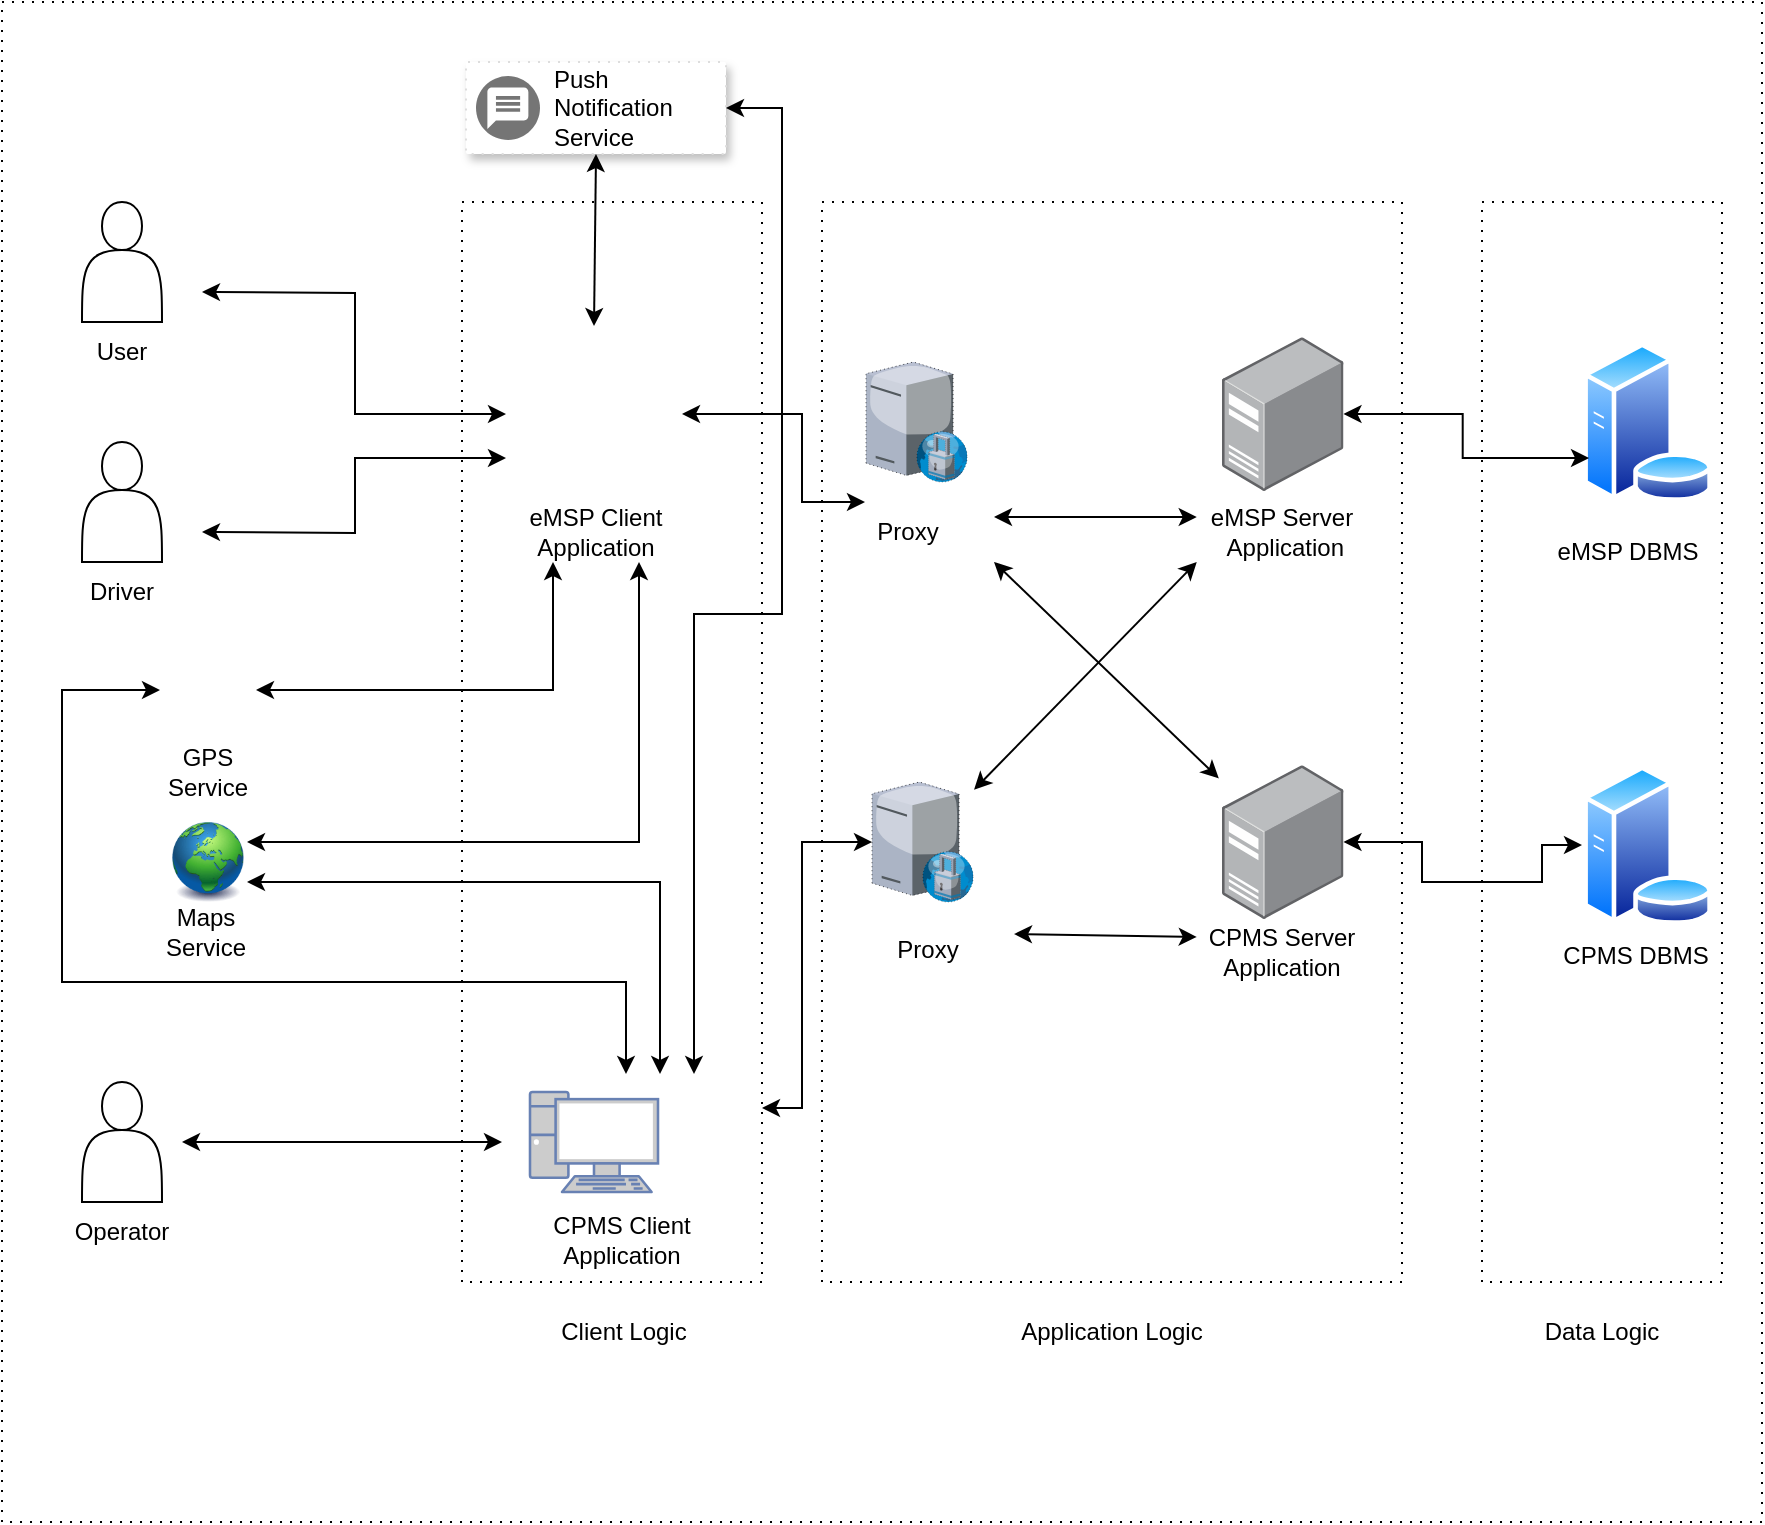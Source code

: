 <mxfile version="20.8.1" type="device"><diagram id="ieDjNm7DELOArTxD3Ovy" name="Pagina-1"><mxGraphModel dx="1050" dy="573" grid="1" gridSize="10" guides="1" tooltips="1" connect="1" arrows="1" fold="1" page="1" pageScale="1" pageWidth="827" pageHeight="1169" math="0" shadow="0"><root><mxCell id="0"/><mxCell id="1" parent="0"/><mxCell id="RuQWJTMhntQ2thax9mfZ-27" value="" style="rounded=0;whiteSpace=wrap;html=1;dashed=1;dashPattern=1 4;" parent="1" vertex="1"><mxGeometry y="40" width="880" height="760" as="geometry"/></mxCell><mxCell id="RuQWJTMhntQ2thax9mfZ-21" value="" style="rounded=0;whiteSpace=wrap;html=1;dashed=1;dashPattern=1 4;" parent="1" vertex="1"><mxGeometry x="230" y="140" width="150" height="540" as="geometry"/></mxCell><mxCell id="RuQWJTMhntQ2thax9mfZ-1" value="" style="shape=actor;whiteSpace=wrap;html=1;align=center;" parent="1" vertex="1"><mxGeometry x="40" y="140" width="40" height="60" as="geometry"/></mxCell><mxCell id="RuQWJTMhntQ2thax9mfZ-2" value="" style="shape=actor;whiteSpace=wrap;html=1;" parent="1" vertex="1"><mxGeometry x="40" y="260" width="40" height="60" as="geometry"/></mxCell><mxCell id="RuQWJTMhntQ2thax9mfZ-3" value="" style="shape=actor;whiteSpace=wrap;html=1;" parent="1" vertex="1"><mxGeometry x="40" y="580" width="40" height="60" as="geometry"/></mxCell><mxCell id="RuQWJTMhntQ2thax9mfZ-4" value="User" style="text;html=1;strokeColor=none;fillColor=none;align=center;verticalAlign=middle;whiteSpace=wrap;rounded=0;" parent="1" vertex="1"><mxGeometry x="30" y="200" width="60" height="30" as="geometry"/></mxCell><mxCell id="RuQWJTMhntQ2thax9mfZ-5" value="Driver" style="text;html=1;strokeColor=none;fillColor=none;align=center;verticalAlign=middle;whiteSpace=wrap;rounded=0;" parent="1" vertex="1"><mxGeometry x="30" y="320" width="60" height="30" as="geometry"/></mxCell><mxCell id="RuQWJTMhntQ2thax9mfZ-6" value="Operator" style="text;html=1;strokeColor=none;fillColor=none;align=center;verticalAlign=middle;whiteSpace=wrap;rounded=0;" parent="1" vertex="1"><mxGeometry x="30" y="640" width="60" height="30" as="geometry"/></mxCell><mxCell id="RuQWJTMhntQ2thax9mfZ-7" value="" style="shape=image;html=1;verticalAlign=top;verticalLabelPosition=bottom;labelBackgroundColor=#ffffff;imageAspect=0;aspect=fixed;image=https://cdn4.iconfinder.com/data/icons/ionicons/512/icon-iphone-128.png" parent="1" vertex="1"><mxGeometry x="252" y="202" width="88" height="88" as="geometry"/></mxCell><mxCell id="RuQWJTMhntQ2thax9mfZ-8" value="" style="fontColor=#0066CC;verticalAlign=top;verticalLabelPosition=bottom;labelPosition=center;align=center;html=1;outlineConnect=0;fillColor=#CCCCCC;strokeColor=#6881B3;gradientColor=none;gradientDirection=north;strokeWidth=2;shape=mxgraph.networks.pc;" parent="1" vertex="1"><mxGeometry x="264" y="585" width="64" height="50" as="geometry"/></mxCell><mxCell id="RuQWJTMhntQ2thax9mfZ-9" value="" style="shape=image;html=1;verticalAlign=top;verticalLabelPosition=bottom;labelBackgroundColor=#ffffff;imageAspect=0;aspect=fixed;image=https://cdn4.iconfinder.com/data/icons/ionicons/512/icon-iphone-128.png" parent="1" vertex="1"><mxGeometry x="312" y="576" width="68" height="68" as="geometry"/></mxCell><mxCell id="RuQWJTMhntQ2thax9mfZ-10" value="eMSP Client Application" style="text;html=1;strokeColor=none;fillColor=none;align=center;verticalAlign=middle;whiteSpace=wrap;rounded=0;" parent="1" vertex="1"><mxGeometry x="254" y="290" width="86" height="30" as="geometry"/></mxCell><mxCell id="RuQWJTMhntQ2thax9mfZ-11" value="CPMS Client Application" style="text;html=1;strokeColor=none;fillColor=none;align=center;verticalAlign=middle;whiteSpace=wrap;rounded=0;" parent="1" vertex="1"><mxGeometry x="267" y="644" width="86" height="30" as="geometry"/></mxCell><mxCell id="RuQWJTMhntQ2thax9mfZ-12" value="" style="shape=image;html=1;verticalAlign=top;verticalLabelPosition=bottom;labelBackgroundColor=#ffffff;imageAspect=0;aspect=fixed;image=https://cdn1.iconfinder.com/data/icons/icons-for-a-site-1/64/advantage_nearby-128.png" parent="1" vertex="1"><mxGeometry x="79" y="360" width="48" height="48" as="geometry"/></mxCell><mxCell id="RuQWJTMhntQ2thax9mfZ-13" value="GPS Service" style="text;html=1;strokeColor=none;fillColor=none;align=center;verticalAlign=middle;whiteSpace=wrap;rounded=0;" parent="1" vertex="1"><mxGeometry x="73" y="410" width="60" height="30" as="geometry"/></mxCell><mxCell id="RuQWJTMhntQ2thax9mfZ-14" value="" style="image;html=1;image=img/lib/clip_art/general/Earth_globe_128x128.png" parent="1" vertex="1"><mxGeometry x="83.5" y="450" width="39" height="40" as="geometry"/></mxCell><mxCell id="RuQWJTMhntQ2thax9mfZ-15" value="Maps Service" style="text;html=1;strokeColor=none;fillColor=none;align=center;verticalAlign=middle;whiteSpace=wrap;rounded=0;" parent="1" vertex="1"><mxGeometry x="79" y="490" width="46" height="30" as="geometry"/></mxCell><mxCell id="RuQWJTMhntQ2thax9mfZ-22" value="" style="rounded=0;whiteSpace=wrap;html=1;dashed=1;dashPattern=1 4;" parent="1" vertex="1"><mxGeometry x="410" y="140" width="290" height="540" as="geometry"/></mxCell><mxCell id="RuQWJTMhntQ2thax9mfZ-23" value="" style="rounded=0;whiteSpace=wrap;html=1;dashed=1;dashPattern=1 4;" parent="1" vertex="1"><mxGeometry x="740" y="140" width="120" height="540" as="geometry"/></mxCell><mxCell id="RuQWJTMhntQ2thax9mfZ-24" value="Client Logic" style="text;html=1;strokeColor=none;fillColor=none;align=center;verticalAlign=middle;whiteSpace=wrap;rounded=0;" parent="1" vertex="1"><mxGeometry x="242" y="690" width="138" height="30" as="geometry"/></mxCell><mxCell id="RuQWJTMhntQ2thax9mfZ-25" value="Application Logic" style="text;html=1;strokeColor=none;fillColor=none;align=center;verticalAlign=middle;whiteSpace=wrap;rounded=0;" parent="1" vertex="1"><mxGeometry x="485" y="690" width="140" height="30" as="geometry"/></mxCell><mxCell id="RuQWJTMhntQ2thax9mfZ-26" value="Data Logic" style="text;html=1;strokeColor=none;fillColor=none;align=center;verticalAlign=middle;whiteSpace=wrap;rounded=0;" parent="1" vertex="1"><mxGeometry x="730" y="690" width="140" height="30" as="geometry"/></mxCell><mxCell id="RuQWJTMhntQ2thax9mfZ-28" value="" style="endArrow=classic;startArrow=classic;html=1;rounded=0;entryX=0;entryY=0.75;entryDx=0;entryDy=0;edgeStyle=orthogonalEdgeStyle;" parent="1" target="RuQWJTMhntQ2thax9mfZ-7" edge="1"><mxGeometry width="50" height="50" relative="1" as="geometry"><mxPoint x="100" y="305" as="sourcePoint"/><mxPoint x="490" y="420" as="targetPoint"/></mxGeometry></mxCell><mxCell id="RuQWJTMhntQ2thax9mfZ-31" value="" style="endArrow=classic;startArrow=classic;html=1;rounded=0;entryX=0;entryY=0.5;entryDx=0;entryDy=0;edgeStyle=orthogonalEdgeStyle;" parent="1" target="RuQWJTMhntQ2thax9mfZ-7" edge="1"><mxGeometry width="50" height="50" relative="1" as="geometry"><mxPoint x="100" y="185" as="sourcePoint"/><mxPoint x="184" y="110" as="targetPoint"/></mxGeometry></mxCell><mxCell id="RuQWJTMhntQ2thax9mfZ-36" value="" style="endArrow=classic;startArrow=classic;html=1;rounded=0;exitX=1;exitY=0.25;exitDx=0;exitDy=0;entryX=0.75;entryY=1;entryDx=0;entryDy=0;edgeStyle=orthogonalEdgeStyle;" parent="1" source="RuQWJTMhntQ2thax9mfZ-14" target="RuQWJTMhntQ2thax9mfZ-10" edge="1"><mxGeometry width="50" height="50" relative="1" as="geometry"><mxPoint x="440" y="470" as="sourcePoint"/><mxPoint x="490" y="420" as="targetPoint"/></mxGeometry></mxCell><mxCell id="RuQWJTMhntQ2thax9mfZ-37" value="" style="endArrow=classic;startArrow=classic;html=1;rounded=0;exitX=1;exitY=0.5;exitDx=0;exitDy=0;entryX=0.25;entryY=1;entryDx=0;entryDy=0;edgeStyle=orthogonalEdgeStyle;" parent="1" source="RuQWJTMhntQ2thax9mfZ-12" target="RuQWJTMhntQ2thax9mfZ-10" edge="1"><mxGeometry width="50" height="50" relative="1" as="geometry"><mxPoint x="440" y="470" as="sourcePoint"/><mxPoint x="490" y="420" as="targetPoint"/></mxGeometry></mxCell><mxCell id="RuQWJTMhntQ2thax9mfZ-40" value="" style="endArrow=classic;startArrow=classic;html=1;rounded=0;exitX=1;exitY=0.75;exitDx=0;exitDy=0;entryX=0.25;entryY=0;entryDx=0;entryDy=0;edgeStyle=orthogonalEdgeStyle;" parent="1" source="RuQWJTMhntQ2thax9mfZ-14" target="RuQWJTMhntQ2thax9mfZ-9" edge="1"><mxGeometry width="50" height="50" relative="1" as="geometry"><mxPoint x="440" y="470" as="sourcePoint"/><mxPoint x="490" y="420" as="targetPoint"/></mxGeometry></mxCell><mxCell id="RuQWJTMhntQ2thax9mfZ-41" value="" style="endArrow=classic;startArrow=classic;html=1;rounded=0;exitX=0;exitY=0.5;exitDx=0;exitDy=0;entryX=0;entryY=0;entryDx=0;entryDy=0;edgeStyle=orthogonalEdgeStyle;" parent="1" source="RuQWJTMhntQ2thax9mfZ-12" target="RuQWJTMhntQ2thax9mfZ-9" edge="1"><mxGeometry width="50" height="50" relative="1" as="geometry"><mxPoint x="440" y="470" as="sourcePoint"/><mxPoint x="490" y="420" as="targetPoint"/><Array as="points"><mxPoint x="30" y="384"/><mxPoint x="30" y="530"/><mxPoint x="312" y="530"/></Array></mxGeometry></mxCell><mxCell id="RuQWJTMhntQ2thax9mfZ-42" value="" style="verticalLabelPosition=bottom;sketch=0;aspect=fixed;html=1;verticalAlign=top;strokeColor=none;align=center;outlineConnect=0;shape=mxgraph.citrix.proxy_server;dashed=1;dashPattern=1 4;" parent="1" vertex="1"><mxGeometry x="432" y="220" width="51" height="60" as="geometry"/></mxCell><mxCell id="RuQWJTMhntQ2thax9mfZ-43" value="" style="verticalLabelPosition=bottom;sketch=0;aspect=fixed;html=1;verticalAlign=top;strokeColor=none;align=center;outlineConnect=0;shape=mxgraph.citrix.proxy_server;dashed=1;dashPattern=1 4;" parent="1" vertex="1"><mxGeometry x="435" y="430" width="51" height="60" as="geometry"/></mxCell><mxCell id="RuQWJTMhntQ2thax9mfZ-44" value="Proxy" style="text;html=1;strokeColor=none;fillColor=none;align=center;verticalAlign=middle;whiteSpace=wrap;rounded=0;" parent="1" vertex="1"><mxGeometry x="410" y="290" width="86" height="30" as="geometry"/></mxCell><mxCell id="RuQWJTMhntQ2thax9mfZ-45" value="Proxy" style="text;html=1;strokeColor=none;fillColor=none;align=center;verticalAlign=middle;whiteSpace=wrap;rounded=0;" parent="1" vertex="1"><mxGeometry x="420" y="498.5" width="86" height="30" as="geometry"/></mxCell><mxCell id="RuQWJTMhntQ2thax9mfZ-46" value="" style="points=[];aspect=fixed;html=1;align=center;shadow=0;dashed=0;image;image=img/lib/allied_telesis/computer_and_terminals/Server_Desktop.svg;dashPattern=1 4;" parent="1" vertex="1"><mxGeometry x="610" y="207.5" width="60.74" height="77" as="geometry"/></mxCell><mxCell id="RuQWJTMhntQ2thax9mfZ-47" value="" style="points=[];aspect=fixed;html=1;align=center;shadow=0;dashed=0;image;image=img/lib/allied_telesis/computer_and_terminals/Server_Desktop.svg;dashPattern=1 4;" parent="1" vertex="1"><mxGeometry x="610" y="421.5" width="60.74" height="77" as="geometry"/></mxCell><mxCell id="RuQWJTMhntQ2thax9mfZ-48" value="eMSP Server&lt;br&gt;&amp;nbsp;Application" style="text;html=1;strokeColor=none;fillColor=none;align=center;verticalAlign=middle;whiteSpace=wrap;rounded=0;" parent="1" vertex="1"><mxGeometry x="597.37" y="290" width="86" height="30" as="geometry"/></mxCell><mxCell id="RuQWJTMhntQ2thax9mfZ-49" value="CPMS Server Application" style="text;html=1;strokeColor=none;fillColor=none;align=center;verticalAlign=middle;whiteSpace=wrap;rounded=0;" parent="1" vertex="1"><mxGeometry x="597.37" y="500" width="86" height="30" as="geometry"/></mxCell><mxCell id="RuQWJTMhntQ2thax9mfZ-50" value="" style="endArrow=classic;startArrow=classic;html=1;rounded=0;" parent="1" edge="1"><mxGeometry width="50" height="50" relative="1" as="geometry"><mxPoint x="250" y="610" as="sourcePoint"/><mxPoint x="90" y="610" as="targetPoint"/></mxGeometry></mxCell><mxCell id="RuQWJTMhntQ2thax9mfZ-55" value="" style="endArrow=classic;startArrow=classic;html=1;rounded=0;exitX=1;exitY=0.25;exitDx=0;exitDy=0;entryX=0;entryY=0.25;entryDx=0;entryDy=0;edgeStyle=orthogonalEdgeStyle;" parent="1" source="RuQWJTMhntQ2thax9mfZ-44" target="RuQWJTMhntQ2thax9mfZ-48" edge="1"><mxGeometry width="50" height="50" relative="1" as="geometry"><mxPoint x="440" y="280" as="sourcePoint"/><mxPoint x="490" y="230" as="targetPoint"/><Array as="points"><mxPoint x="540" y="298"/><mxPoint x="540" y="298"/></Array></mxGeometry></mxCell><mxCell id="RuQWJTMhntQ2thax9mfZ-57" value="" style="endArrow=classic;startArrow=classic;html=1;rounded=0;exitX=1;exitY=0.25;exitDx=0;exitDy=0;entryX=0;entryY=0.25;entryDx=0;entryDy=0;" parent="1" source="RuQWJTMhntQ2thax9mfZ-45" target="RuQWJTMhntQ2thax9mfZ-49" edge="1"><mxGeometry width="50" height="50" relative="1" as="geometry"><mxPoint x="510" y="510" as="sourcePoint"/><mxPoint x="560" y="460" as="targetPoint"/></mxGeometry></mxCell><mxCell id="RuQWJTMhntQ2thax9mfZ-58" value="" style="endArrow=classic;startArrow=classic;html=1;rounded=0;entryX=-0.026;entryY=0.087;entryDx=0;entryDy=0;entryPerimeter=0;exitX=1;exitY=1;exitDx=0;exitDy=0;" parent="1" source="RuQWJTMhntQ2thax9mfZ-44" target="RuQWJTMhntQ2thax9mfZ-47" edge="1"><mxGeometry width="50" height="50" relative="1" as="geometry"><mxPoint x="440" y="380" as="sourcePoint"/><mxPoint x="490" y="330" as="targetPoint"/></mxGeometry></mxCell><mxCell id="RuQWJTMhntQ2thax9mfZ-59" value="" style="endArrow=classic;startArrow=classic;html=1;rounded=0;exitX=0;exitY=1;exitDx=0;exitDy=0;" parent="1" source="RuQWJTMhntQ2thax9mfZ-48" target="RuQWJTMhntQ2thax9mfZ-43" edge="1"><mxGeometry width="50" height="50" relative="1" as="geometry"><mxPoint x="493" y="330" as="sourcePoint"/><mxPoint x="618.421" y="438.199" as="targetPoint"/></mxGeometry></mxCell><mxCell id="RuQWJTMhntQ2thax9mfZ-60" value="" style="aspect=fixed;perimeter=ellipsePerimeter;html=1;align=center;shadow=0;dashed=0;spacingTop=3;image;image=img/lib/active_directory/database_server.svg;dashPattern=1 4;" parent="1" vertex="1"><mxGeometry x="790" y="210" width="65.6" height="80" as="geometry"/></mxCell><mxCell id="RuQWJTMhntQ2thax9mfZ-61" value="" style="aspect=fixed;perimeter=ellipsePerimeter;html=1;align=center;shadow=0;dashed=0;spacingTop=3;image;image=img/lib/active_directory/database_server.svg;dashPattern=1 4;" parent="1" vertex="1"><mxGeometry x="790" y="421.5" width="65.6" height="80" as="geometry"/></mxCell><mxCell id="RuQWJTMhntQ2thax9mfZ-62" value="eMSP DBMS" style="text;html=1;strokeColor=none;fillColor=none;align=center;verticalAlign=middle;whiteSpace=wrap;rounded=0;" parent="1" vertex="1"><mxGeometry x="769.6" y="300" width="86" height="30" as="geometry"/></mxCell><mxCell id="RuQWJTMhntQ2thax9mfZ-63" value="CPMS DBMS" style="text;html=1;strokeColor=none;fillColor=none;align=center;verticalAlign=middle;whiteSpace=wrap;rounded=0;" parent="1" vertex="1"><mxGeometry x="774" y="501.5" width="86" height="30" as="geometry"/></mxCell><mxCell id="RuQWJTMhntQ2thax9mfZ-64" value="" style="endArrow=classic;startArrow=classic;html=1;rounded=0;entryX=0;entryY=0.5;entryDx=0;entryDy=0;edgeStyle=orthogonalEdgeStyle;" parent="1" source="RuQWJTMhntQ2thax9mfZ-47" target="RuQWJTMhntQ2thax9mfZ-61" edge="1"><mxGeometry width="50" height="50" relative="1" as="geometry"><mxPoint x="440" y="490" as="sourcePoint"/><mxPoint x="490" y="440" as="targetPoint"/><Array as="points"><mxPoint x="710" y="460"/><mxPoint x="710" y="480"/><mxPoint x="770" y="480"/><mxPoint x="770" y="462"/></Array></mxGeometry></mxCell><mxCell id="RuQWJTMhntQ2thax9mfZ-65" value="" style="endArrow=classic;startArrow=classic;html=1;rounded=0;entryX=0;entryY=0.75;entryDx=0;entryDy=0;edgeStyle=orthogonalEdgeStyle;" parent="1" source="RuQWJTMhntQ2thax9mfZ-46" target="RuQWJTMhntQ2thax9mfZ-60" edge="1"><mxGeometry width="50" height="50" relative="1" as="geometry"><mxPoint x="680.74" y="470.304" as="sourcePoint"/><mxPoint x="800" y="471.5" as="targetPoint"/></mxGeometry></mxCell><mxCell id="RuQWJTMhntQ2thax9mfZ-66" value="" style="strokeColor=#dddddd;shadow=1;strokeWidth=1;rounded=1;absoluteArcSize=1;arcSize=2;dashed=1;dashPattern=1 4;" parent="1" vertex="1"><mxGeometry x="232" y="70" width="130" height="46" as="geometry"/></mxCell><mxCell id="RuQWJTMhntQ2thax9mfZ-67" value="Push&#10;Notification&#10;Service" style="sketch=0;dashed=0;connectable=0;html=1;fillColor=#757575;strokeColor=none;shape=mxgraph.gcp2.push_notification_service;part=1;labelPosition=right;verticalLabelPosition=middle;align=left;verticalAlign=middle;spacingLeft=5;fontSize=12;dashPattern=1 4;" parent="RuQWJTMhntQ2thax9mfZ-66" vertex="1"><mxGeometry y="0.5" width="32" height="32" relative="1" as="geometry"><mxPoint x="5" y="-16" as="offset"/></mxGeometry></mxCell><mxCell id="RuQWJTMhntQ2thax9mfZ-68" value="" style="endArrow=classic;startArrow=classic;html=1;rounded=0;exitX=0.5;exitY=0;exitDx=0;exitDy=0;entryX=0.5;entryY=1;entryDx=0;entryDy=0;" parent="1" source="RuQWJTMhntQ2thax9mfZ-7" target="RuQWJTMhntQ2thax9mfZ-66" edge="1"><mxGeometry width="50" height="50" relative="1" as="geometry"><mxPoint x="440" y="290" as="sourcePoint"/><mxPoint x="490" y="240" as="targetPoint"/></mxGeometry></mxCell><mxCell id="RuQWJTMhntQ2thax9mfZ-69" value="" style="endArrow=classic;startArrow=classic;html=1;rounded=0;exitX=0.5;exitY=0;exitDx=0;exitDy=0;entryX=1;entryY=0.5;entryDx=0;entryDy=0;edgeStyle=orthogonalEdgeStyle;" parent="1" source="RuQWJTMhntQ2thax9mfZ-9" target="RuQWJTMhntQ2thax9mfZ-66" edge="1"><mxGeometry width="50" height="50" relative="1" as="geometry"><mxPoint x="440" y="490" as="sourcePoint"/><mxPoint x="490" y="440" as="targetPoint"/><Array as="points"><mxPoint x="346" y="346"/><mxPoint x="390" y="346"/><mxPoint x="390" y="93"/></Array></mxGeometry></mxCell><mxCell id="RuQWJTMhntQ2thax9mfZ-70" value="" style="endArrow=classic;startArrow=classic;html=1;rounded=0;exitX=1;exitY=0.5;exitDx=0;exitDy=0;entryX=0.25;entryY=0;entryDx=0;entryDy=0;edgeStyle=orthogonalEdgeStyle;" parent="1" source="RuQWJTMhntQ2thax9mfZ-7" target="RuQWJTMhntQ2thax9mfZ-44" edge="1"><mxGeometry width="50" height="50" relative="1" as="geometry"><mxPoint x="440" y="290" as="sourcePoint"/><mxPoint x="490" y="240" as="targetPoint"/><Array as="points"><mxPoint x="400" y="246"/><mxPoint x="400" y="290"/></Array></mxGeometry></mxCell><mxCell id="RuQWJTMhntQ2thax9mfZ-72" value="" style="endArrow=classic;startArrow=classic;html=1;rounded=0;exitX=1;exitY=0.25;exitDx=0;exitDy=0;edgeStyle=orthogonalEdgeStyle;" parent="1" source="RuQWJTMhntQ2thax9mfZ-9" target="RuQWJTMhntQ2thax9mfZ-43" edge="1"><mxGeometry width="50" height="50" relative="1" as="geometry"><mxPoint x="440" y="490" as="sourcePoint"/><mxPoint x="490" y="440" as="targetPoint"/><Array as="points"><mxPoint x="400" y="593"/><mxPoint x="400" y="460"/></Array></mxGeometry></mxCell></root></mxGraphModel></diagram></mxfile>